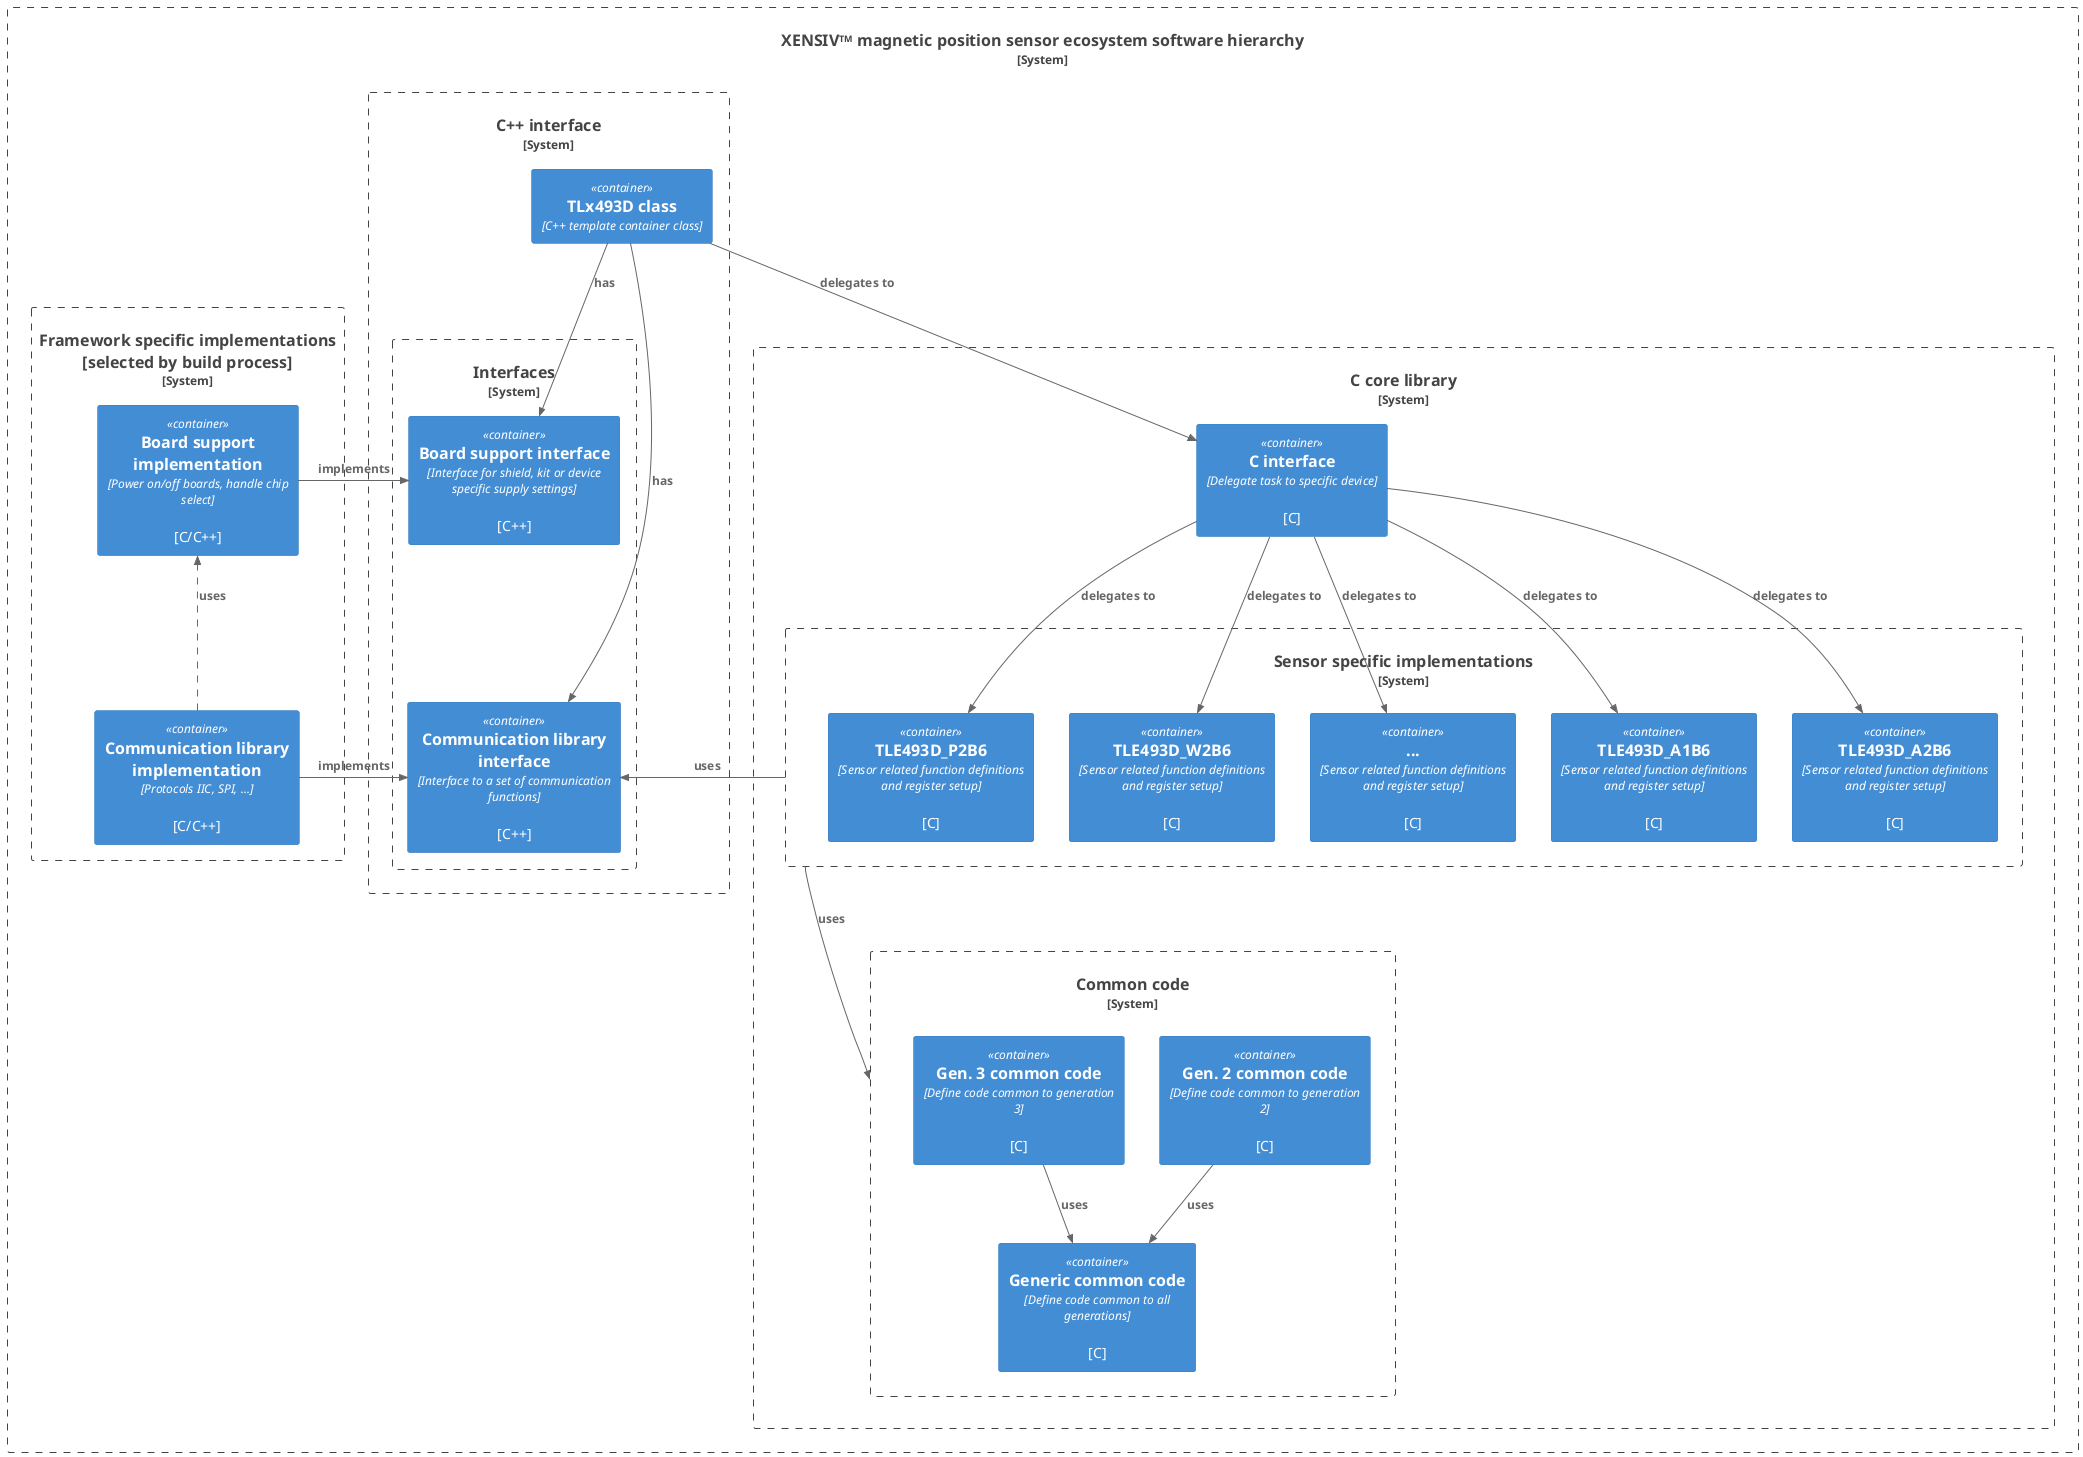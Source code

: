 @startuml 3D Magnetic Software Hierarchy C++

    !include <C4/C4_Container>

    AddRelTag("async", $textColor=$ARROW_COLOR, $lineColor=$ARROW_COLOR, $lineStyle=DashedLine())

    System_Boundary(ecosystem, "XENSIV<sup><size:10>TM</size></sup> magnetic position sensor ecosystem software hierarchy") {

        System_Boundary(cppIF, "C++ interface") {
            Container(sensorTemp, "TLx493D class", "C++ template container class")

            System_Boundary(frameworkIF, "Interfaces") {
               Container(bscIF, "Board support interface", "Interface for shield, kit or device specific supply settings", "[C++]")
               Container(comLibIF, "Communication library interface", "Interface to a set of communication functions", "[C++]")

               bscIF -[hidden]down- comLibIF
            }
            
            Rel(sensorTemp, bscIF, "has")
            Rel(sensorTemp, comLibIF, "has")
        }

        System_Boundary(cIF, "C core library") {
            Container(cIFFiles, "C interface", "Delegate task to specific device", "[C]")

            System_Boundary(sensorBlock, "Sensor specific implementations") {
                Container(p2b6, "TLE493D_P2B6", "Sensor related function definitions and register setup", "[C]")
                Container(w2b6, "TLE493D_W2B6", "Sensor related function definitions and register setup", "[C]")
                Container(etc, "...", "Sensor related function definitions and register setup", "[C]")
                Container(a1b6, "TLE493D_A1B6", "Sensor related function definitions and register setup", "[C]")
                Container(a2b6, "TLE493D_A2B6", "Sensor related function definitions and register setup", "[C]")

                Rel(cIFFiles, a1b6, "delegates to")
                Rel(cIFFiles, a2b6, "delegates to")
                Rel(cIFFiles, p2b6, "delegates to")
                Rel(cIFFiles, w2b6, "delegates to")
                Rel(cIFFiles, etc, "delegates to")
            }

            System_Boundary(common_code, "Common code") {
                Container(gen2, "Gen. 2 common code", "Define code common to generation 2", "[C]")
                Container(gen3, "Gen. 3 common code", "Define code common to generation 3", "[C]")
                Container(common, "Generic common code", "Define code common to all generations", "[C]")

                Rel(gen2, common, "uses")
                Rel(gen3, common, "uses")
            }

        

            Rel(sensorBlock, common_code, "uses")

            p2b6 -[hidden]down- common_code
        }

        Rel(sensorTemp, cIFFiles, "delegates to")

        System_Boundary(framework, "Framework specific implementations\n[selected by build process]") {
            Container(bsc, "Board support implementation", "Power on/off boards, handle chip select", "[C/C++]")
            Container(comLib, "Communication library implementation", "Protocols IIC, SPI, ...", "[C/C++]")
            bsc -[hidden]down- comLib
        }

        Rel_R(bsc, bscIF, "implements")
        Rel_R(comLib, comLibIF, "implements")
        Rel(comLib, bsc, "uses", $tags="async")

        Rel_R(sensorBlock, comLibIF, "uses")
    }

@enduml

